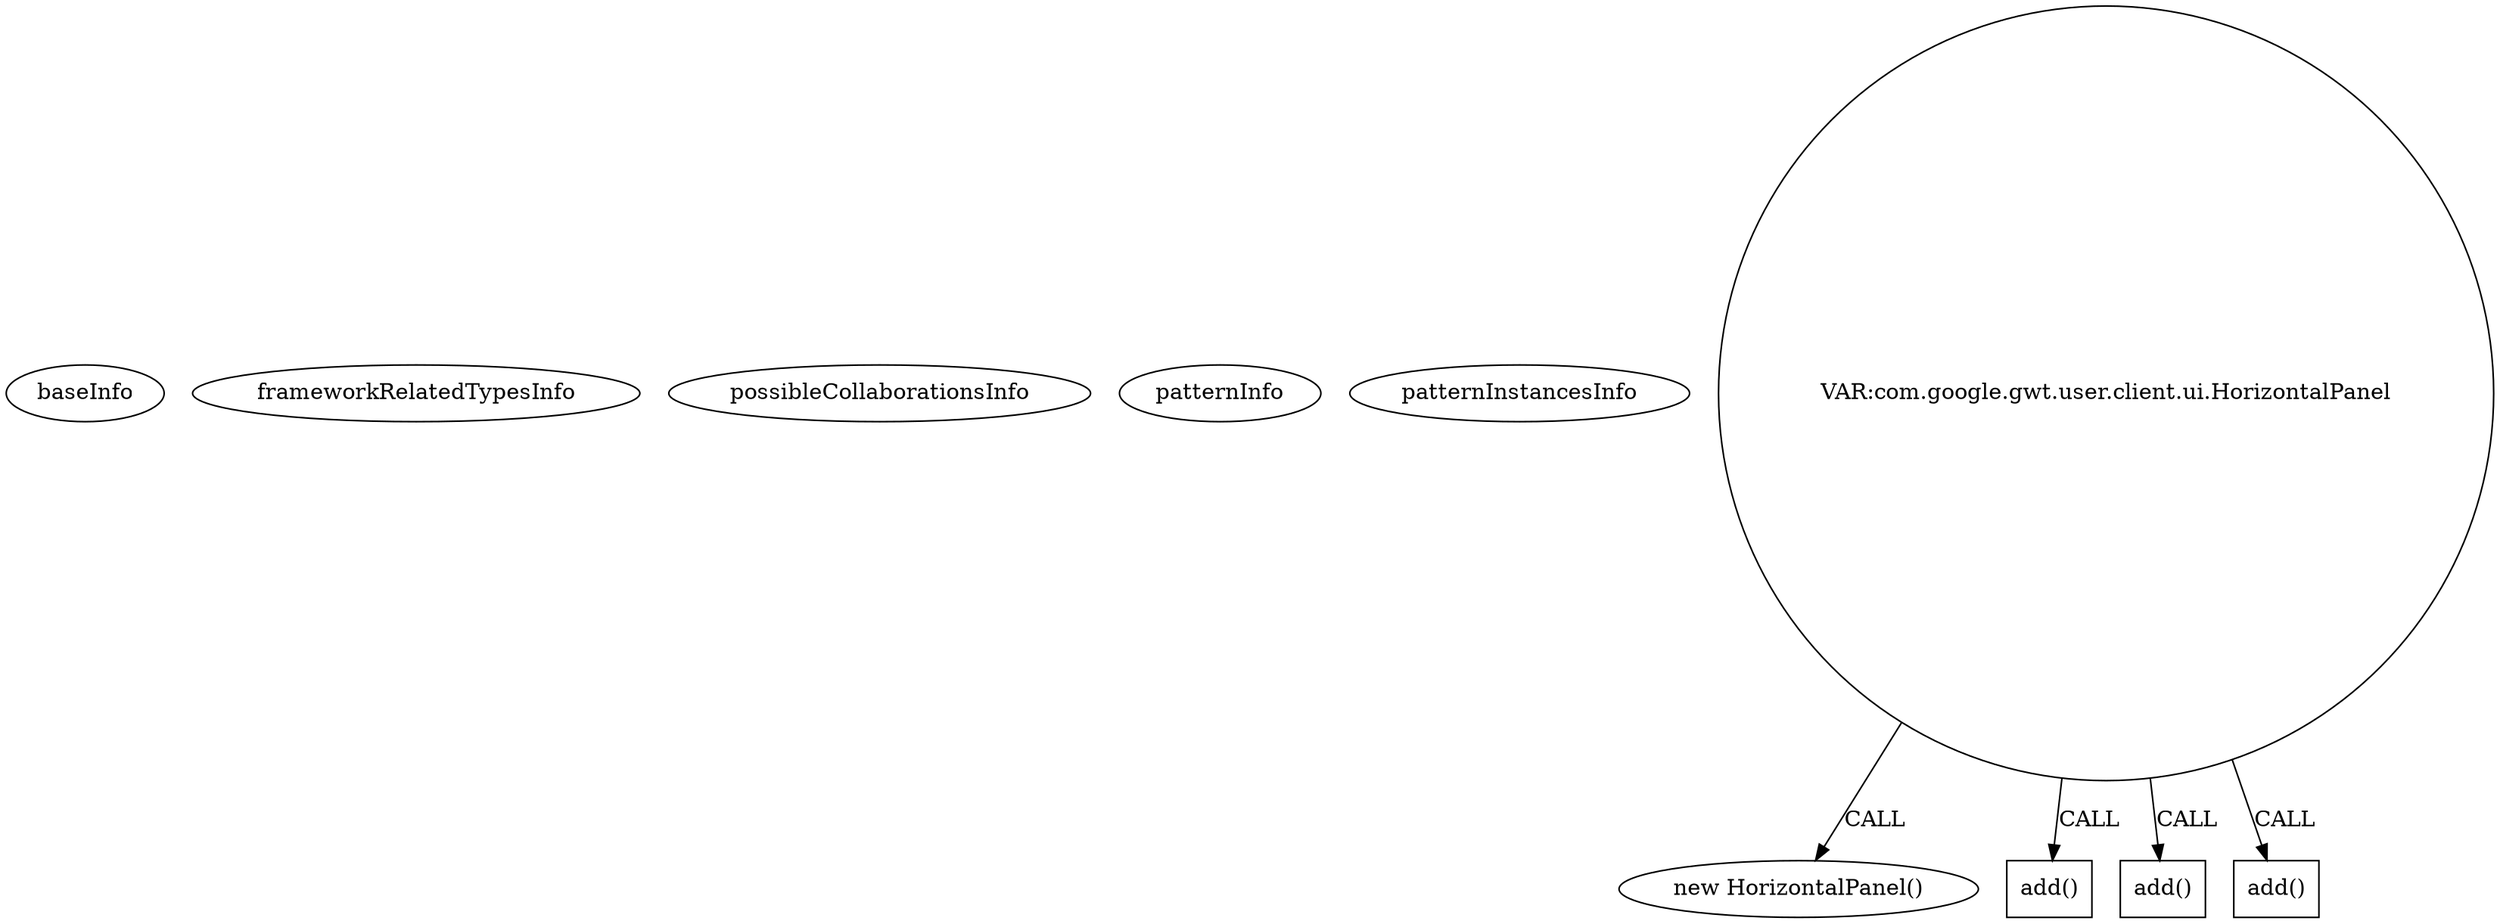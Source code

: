 digraph {
baseInfo[graphId=269,category="pattern",isAnonymous=false,possibleRelation=false]
frameworkRelatedTypesInfo[]
possibleCollaborationsInfo[]
patternInfo[frequency=3.0,patternRootClient=null]
patternInstancesInfo[0="akjava-GWT-Hangouts~/akjava-GWT-Hangouts/GWT-Hangouts-master/apps/easyoverlay/src/com/akjava/gwt/hangout/easyoverlay/client/EasyOverlay.java~EasyOverlay~492",1="12010994-GLI-TP1~/12010994-GLI-TP1/GLI-TP1-master/src/main/java/fr/istic/m2gl/gli/client/gli.java~gli~1",2="Max-Hailperin-MessageBoard~/Max-Hailperin-MessageBoard/MessageBoard-master/MessageBoard/src/edu/gac/mcs270/messageboard/client/MessageBoard.java~MessageBoard~324"]
15[label="new HorizontalPanel()",vertexType="CONSTRUCTOR_CALL",isFrameworkType=false]
16[label="VAR:com.google.gwt.user.client.ui.HorizontalPanel",vertexType="VARIABLE_EXPRESION",isFrameworkType=false,shape=circle]
53[label="add()",vertexType="INSIDE_CALL",isFrameworkType=false,shape=box]
31[label="add()",vertexType="INSIDE_CALL",isFrameworkType=false,shape=box]
48[label="add()",vertexType="INSIDE_CALL",isFrameworkType=false,shape=box]
16->15[label="CALL"]
16->31[label="CALL"]
16->53[label="CALL"]
16->48[label="CALL"]
}
